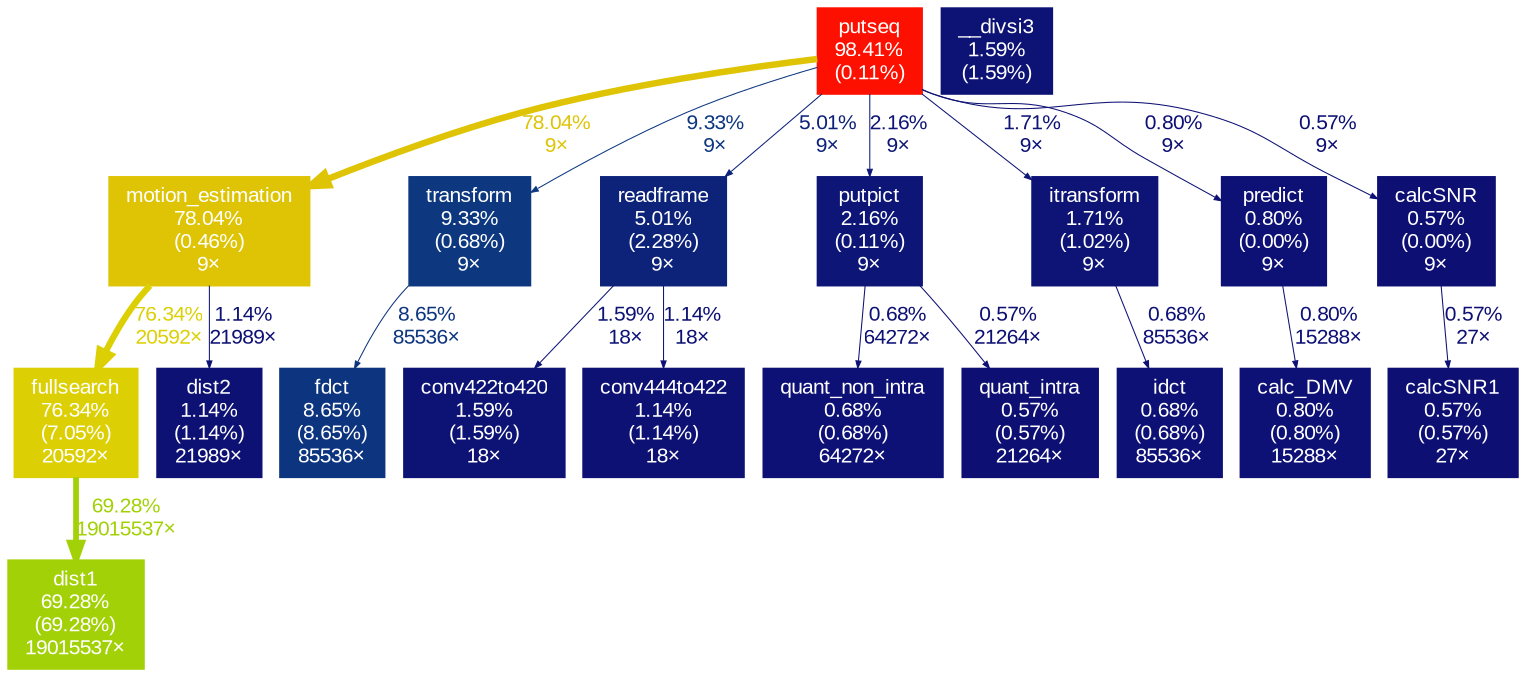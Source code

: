 digraph {
	graph [fontname=Arial, nodesep=0.125, ranksep=0.25];
	node [fontcolor=white, fontname=Arial, height=0, shape=box, style=filled, width=0];
	edge [fontname=Arial];
	1 [color="#fd1000", fontcolor="#ffffff", fontsize="10.00", label="putseq\n98.41%\n(0.11%)"];
	1 -> 2 [arrowsize="0.88", color="#dec405", fontcolor="#dec405", fontsize="10.00", label="78.04%\n9×", labeldistance="3.12", penwidth="3.12"];
	1 -> 5 [arrowsize="0.35", color="#0d377f", fontcolor="#0d377f", fontsize="10.00", label="9.33%\n9×", labeldistance="0.50", penwidth="0.50"];
	1 -> 7 [arrowsize="0.35", color="#0d2279", fontcolor="#0d2279", fontsize="10.00", label="5.01%\n9×", labeldistance="0.50", penwidth="0.50"];
	1 -> 8 [arrowsize="0.35", color="#0d1676", fontcolor="#0d1676", fontsize="10.00", label="2.16%\n9×", labeldistance="0.50", penwidth="0.50"];
	1 -> 9 [arrowsize="0.35", color="#0d1475", fontcolor="#0d1475", fontsize="10.00", label="1.71%\n9×", labeldistance="0.50", penwidth="0.50"];
	1 -> 15 [arrowsize="0.35", color="#0d1074", fontcolor="#0d1074", fontsize="10.00", label="0.80%\n9×", labeldistance="0.50", penwidth="0.50"];
	1 -> 20 [arrowsize="0.35", color="#0d0f73", fontcolor="#0d0f73", fontsize="10.00", label="0.57%\n9×", labeldistance="0.50", penwidth="0.50"];
	2 [color="#dec405", fontcolor="#ffffff", fontsize="10.00", label="motion_estimation\n78.04%\n(0.46%)\n9×"];
	2 -> 3 [arrowsize="0.87", color="#dcd005", fontcolor="#dcd005", fontsize="10.00", label="76.34%\n20592×", labeldistance="3.05", penwidth="3.05"];
	2 -> 12 [arrowsize="0.35", color="#0d1174", fontcolor="#0d1174", fontsize="10.00", label="1.14%\n21989×", labeldistance="0.50", penwidth="0.50"];
	3 [color="#dcd005", fontcolor="#ffffff", fontsize="10.00", label="fullsearch\n76.34%\n(7.05%)\n20592×"];
	3 -> 4 [arrowsize="0.83", color="#a3d107", fontcolor="#a3d107", fontsize="10.00", label="69.28%\n19015537×", labeldistance="2.77", penwidth="2.77"];
	4 [color="#a3d107", fontcolor="#ffffff", fontsize="10.00", label="dist1\n69.28%\n(69.28%)\n19015537×"];
	5 [color="#0d377f", fontcolor="#ffffff", fontsize="10.00", label="transform\n9.33%\n(0.68%)\n9×"];
	5 -> 6 [arrowsize="0.35", color="#0d347e", fontcolor="#0d347e", fontsize="10.00", label="8.65%\n85536×", labeldistance="0.50", penwidth="0.50"];
	6 [color="#0d347e", fontcolor="#ffffff", fontsize="10.00", label="fdct\n8.65%\n(8.65%)\n85536×"];
	7 [color="#0d2279", fontcolor="#ffffff", fontsize="10.00", label="readframe\n5.01%\n(2.28%)\n9×"];
	7 -> 11 [arrowsize="0.35", color="#0d1375", fontcolor="#0d1375", fontsize="10.00", label="1.59%\n18×", labeldistance="0.50", penwidth="0.50"];
	7 -> 13 [arrowsize="0.35", color="#0d1174", fontcolor="#0d1174", fontsize="10.00", label="1.14%\n18×", labeldistance="0.50", penwidth="0.50"];
	8 [color="#0d1676", fontcolor="#ffffff", fontsize="10.00", label="putpict\n2.16%\n(0.11%)\n9×"];
	8 -> 17 [arrowsize="0.35", color="#0d1074", fontcolor="#0d1074", fontsize="10.00", label="0.68%\n64272×", labeldistance="0.50", penwidth="0.50"];
	8 -> 18 [arrowsize="0.35", color="#0d0f73", fontcolor="#0d0f73", fontsize="10.00", label="0.57%\n21264×", labeldistance="0.50", penwidth="0.50"];
	9 [color="#0d1475", fontcolor="#ffffff", fontsize="10.00", label="itransform\n1.71%\n(1.02%)\n9×"];
	9 -> 16 [arrowsize="0.35", color="#0d1074", fontcolor="#0d1074", fontsize="10.00", label="0.68%\n85536×", labeldistance="0.50", penwidth="0.50"];
	10 [color="#0d1375", fontcolor="#ffffff", fontsize="10.00", label="__divsi3\n1.59%\n(1.59%)"];
	11 [color="#0d1375", fontcolor="#ffffff", fontsize="10.00", label="conv422to420\n1.59%\n(1.59%)\n18×"];
	12 [color="#0d1174", fontcolor="#ffffff", fontsize="10.00", label="dist2\n1.14%\n(1.14%)\n21989×"];
	13 [color="#0d1174", fontcolor="#ffffff", fontsize="10.00", label="conv444to422\n1.14%\n(1.14%)\n18×"];
	14 [color="#0d1074", fontcolor="#ffffff", fontsize="10.00", label="calc_DMV\n0.80%\n(0.80%)\n15288×"];
	15 [color="#0d1074", fontcolor="#ffffff", fontsize="10.00", label="predict\n0.80%\n(0.00%)\n9×"];
	15 -> 14 [arrowsize="0.35", color="#0d1074", fontcolor="#0d1074", fontsize="10.00", label="0.80%\n15288×", labeldistance="0.50", penwidth="0.50"];
	16 [color="#0d1074", fontcolor="#ffffff", fontsize="10.00", label="idct\n0.68%\n(0.68%)\n85536×"];
	17 [color="#0d1074", fontcolor="#ffffff", fontsize="10.00", label="quant_non_intra\n0.68%\n(0.68%)\n64272×"];
	18 [color="#0d0f73", fontcolor="#ffffff", fontsize="10.00", label="quant_intra\n0.57%\n(0.57%)\n21264×"];
	19 [color="#0d0f73", fontcolor="#ffffff", fontsize="10.00", label="calcSNR1\n0.57%\n(0.57%)\n27×"];
	20 [color="#0d0f73", fontcolor="#ffffff", fontsize="10.00", label="calcSNR\n0.57%\n(0.00%)\n9×"];
	20 -> 19 [arrowsize="0.35", color="#0d0f73", fontcolor="#0d0f73", fontsize="10.00", label="0.57%\n27×", labeldistance="0.50", penwidth="0.50"];
}
